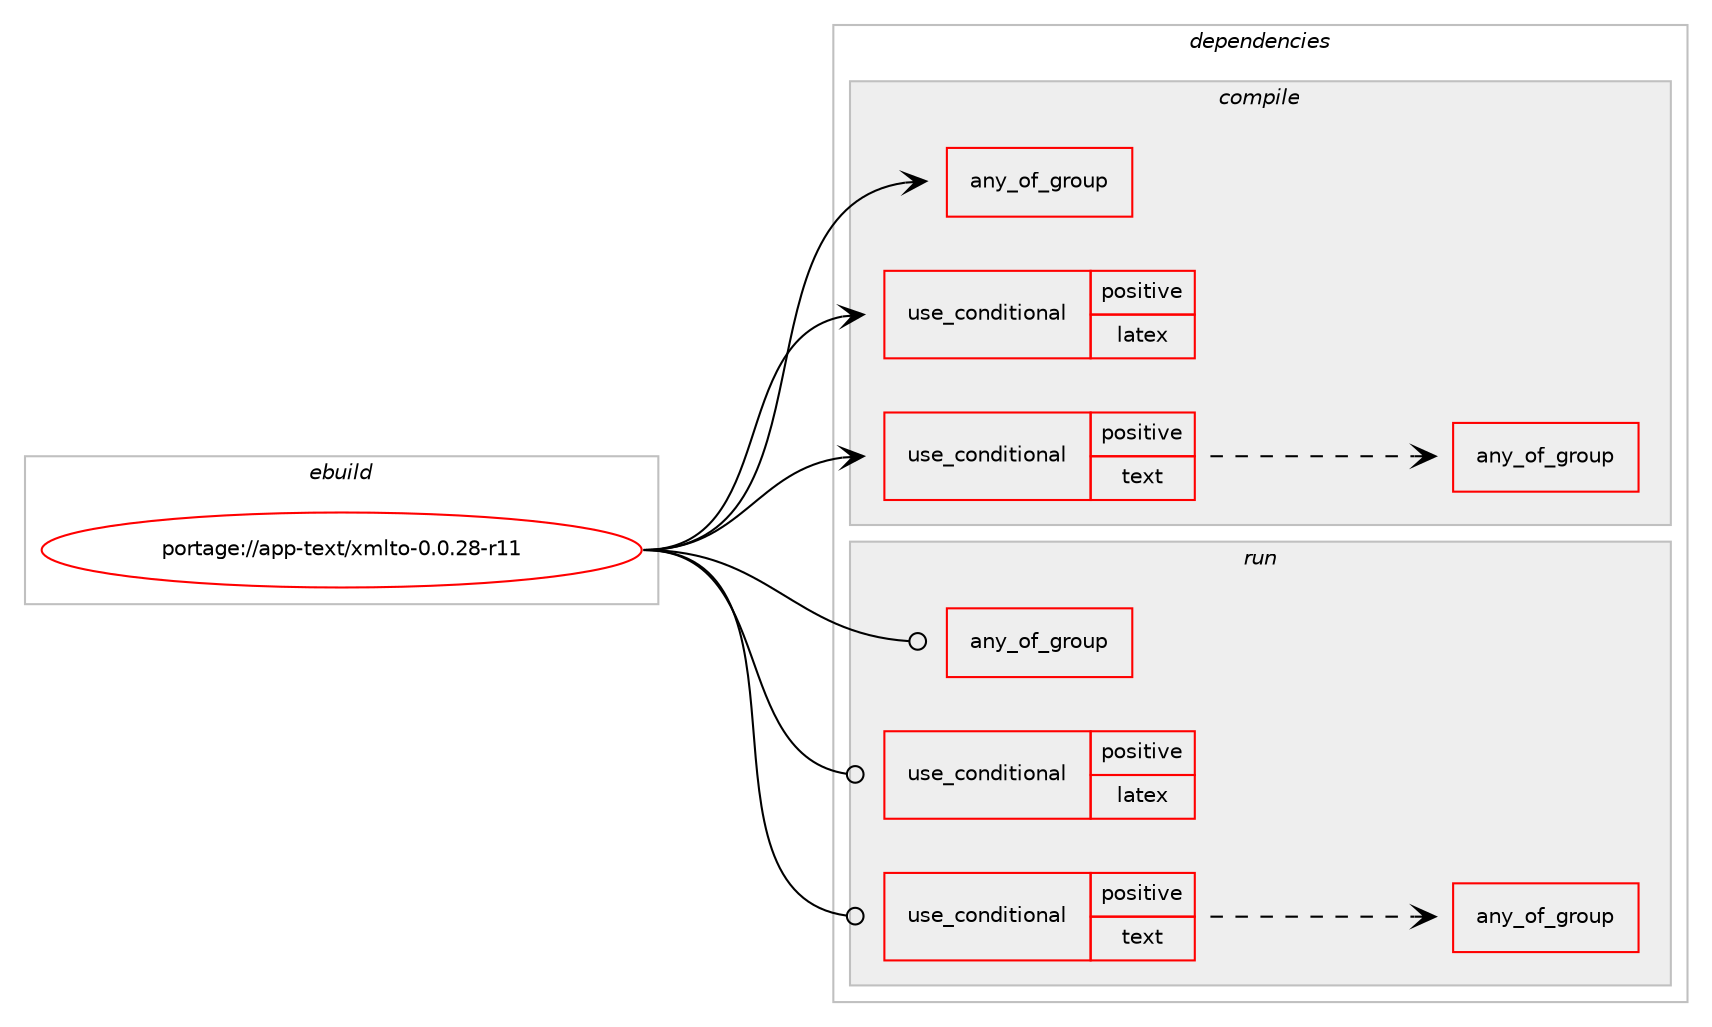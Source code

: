 digraph prolog {

# *************
# Graph options
# *************

newrank=true;
concentrate=true;
compound=true;
graph [rankdir=LR,fontname=Helvetica,fontsize=10,ranksep=1.5];#, ranksep=2.5, nodesep=0.2];
edge  [arrowhead=vee];
node  [fontname=Helvetica,fontsize=10];

# **********
# The ebuild
# **********

subgraph cluster_leftcol {
color=gray;
rank=same;
label=<<i>ebuild</i>>;
id [label="portage://app-text/xmlto-0.0.28-r11", color=red, width=4, href="../app-text/xmlto-0.0.28-r11.svg"];
}

# ****************
# The dependencies
# ****************

subgraph cluster_midcol {
color=gray;
label=<<i>dependencies</i>>;
subgraph cluster_compile {
fillcolor="#eeeeee";
style=filled;
label=<<i>compile</i>>;
subgraph any437 {
dependency27255 [label=<<TABLE BORDER="0" CELLBORDER="1" CELLSPACING="0" CELLPADDING="4"><TR><TD CELLPADDING="10">any_of_group</TD></TR></TABLE>>, shape=none, color=red];# *** BEGIN UNKNOWN DEPENDENCY TYPE (TODO) ***
# dependency27255 -> package_dependency(portage://app-text/xmlto-0.0.28-r11,install,no,sys-apps,util-linux,none,[,,],[],[])
# *** END UNKNOWN DEPENDENCY TYPE (TODO) ***

# *** BEGIN UNKNOWN DEPENDENCY TYPE (TODO) ***
# dependency27255 -> package_dependency(portage://app-text/xmlto-0.0.28-r11,install,no,app-misc,getopt,none,[,,],[],[])
# *** END UNKNOWN DEPENDENCY TYPE (TODO) ***

}
id:e -> dependency27255:w [weight=20,style="solid",arrowhead="vee"];
subgraph cond15844 {
dependency27256 [label=<<TABLE BORDER="0" CELLBORDER="1" CELLSPACING="0" CELLPADDING="4"><TR><TD ROWSPAN="3" CELLPADDING="10">use_conditional</TD></TR><TR><TD>positive</TD></TR><TR><TD>latex</TD></TR></TABLE>>, shape=none, color=red];
# *** BEGIN UNKNOWN DEPENDENCY TYPE (TODO) ***
# dependency27256 -> package_dependency(portage://app-text/xmlto-0.0.28-r11,install,no,dev-texlive,texlive-formatsextra,none,[,,],[],[])
# *** END UNKNOWN DEPENDENCY TYPE (TODO) ***

}
id:e -> dependency27256:w [weight=20,style="solid",arrowhead="vee"];
subgraph cond15845 {
dependency27257 [label=<<TABLE BORDER="0" CELLBORDER="1" CELLSPACING="0" CELLPADDING="4"><TR><TD ROWSPAN="3" CELLPADDING="10">use_conditional</TD></TR><TR><TD>positive</TD></TR><TR><TD>text</TD></TR></TABLE>>, shape=none, color=red];
subgraph any438 {
dependency27258 [label=<<TABLE BORDER="0" CELLBORDER="1" CELLSPACING="0" CELLPADDING="4"><TR><TD CELLPADDING="10">any_of_group</TD></TR></TABLE>>, shape=none, color=red];# *** BEGIN UNKNOWN DEPENDENCY TYPE (TODO) ***
# dependency27258 -> package_dependency(portage://app-text/xmlto-0.0.28-r11,install,no,virtual,w3m,none,[,,],[],[])
# *** END UNKNOWN DEPENDENCY TYPE (TODO) ***

# *** BEGIN UNKNOWN DEPENDENCY TYPE (TODO) ***
# dependency27258 -> package_dependency(portage://app-text/xmlto-0.0.28-r11,install,no,www-client,elinks,none,[,,],[],[])
# *** END UNKNOWN DEPENDENCY TYPE (TODO) ***

# *** BEGIN UNKNOWN DEPENDENCY TYPE (TODO) ***
# dependency27258 -> package_dependency(portage://app-text/xmlto-0.0.28-r11,install,no,www-client,links,none,[,,],[],[])
# *** END UNKNOWN DEPENDENCY TYPE (TODO) ***

# *** BEGIN UNKNOWN DEPENDENCY TYPE (TODO) ***
# dependency27258 -> package_dependency(portage://app-text/xmlto-0.0.28-r11,install,no,www-client,lynx,none,[,,],[],[])
# *** END UNKNOWN DEPENDENCY TYPE (TODO) ***

}
dependency27257:e -> dependency27258:w [weight=20,style="dashed",arrowhead="vee"];
}
id:e -> dependency27257:w [weight=20,style="solid",arrowhead="vee"];
# *** BEGIN UNKNOWN DEPENDENCY TYPE (TODO) ***
# id -> package_dependency(portage://app-text/xmlto-0.0.28-r11,install,no,app-shells,bash,none,[,,],[slot(0)],[])
# *** END UNKNOWN DEPENDENCY TYPE (TODO) ***

# *** BEGIN UNKNOWN DEPENDENCY TYPE (TODO) ***
# id -> package_dependency(portage://app-text/xmlto-0.0.28-r11,install,no,app-text,docbook-xml-dtd,none,[,,],[slot(4.2)],[])
# *** END UNKNOWN DEPENDENCY TYPE (TODO) ***

# *** BEGIN UNKNOWN DEPENDENCY TYPE (TODO) ***
# id -> package_dependency(portage://app-text/xmlto-0.0.28-r11,install,no,app-text,docbook-xsl-stylesheets,none,[,,],[],[])
# *** END UNKNOWN DEPENDENCY TYPE (TODO) ***

# *** BEGIN UNKNOWN DEPENDENCY TYPE (TODO) ***
# id -> package_dependency(portage://app-text/xmlto-0.0.28-r11,install,no,dev-libs,libxslt,none,[,,],[],[])
# *** END UNKNOWN DEPENDENCY TYPE (TODO) ***

}
subgraph cluster_compileandrun {
fillcolor="#eeeeee";
style=filled;
label=<<i>compile and run</i>>;
}
subgraph cluster_run {
fillcolor="#eeeeee";
style=filled;
label=<<i>run</i>>;
subgraph any439 {
dependency27259 [label=<<TABLE BORDER="0" CELLBORDER="1" CELLSPACING="0" CELLPADDING="4"><TR><TD CELLPADDING="10">any_of_group</TD></TR></TABLE>>, shape=none, color=red];# *** BEGIN UNKNOWN DEPENDENCY TYPE (TODO) ***
# dependency27259 -> package_dependency(portage://app-text/xmlto-0.0.28-r11,run,no,sys-apps,util-linux,none,[,,],[],[])
# *** END UNKNOWN DEPENDENCY TYPE (TODO) ***

# *** BEGIN UNKNOWN DEPENDENCY TYPE (TODO) ***
# dependency27259 -> package_dependency(portage://app-text/xmlto-0.0.28-r11,run,no,app-misc,getopt,none,[,,],[],[])
# *** END UNKNOWN DEPENDENCY TYPE (TODO) ***

}
id:e -> dependency27259:w [weight=20,style="solid",arrowhead="odot"];
subgraph cond15846 {
dependency27260 [label=<<TABLE BORDER="0" CELLBORDER="1" CELLSPACING="0" CELLPADDING="4"><TR><TD ROWSPAN="3" CELLPADDING="10">use_conditional</TD></TR><TR><TD>positive</TD></TR><TR><TD>latex</TD></TR></TABLE>>, shape=none, color=red];
# *** BEGIN UNKNOWN DEPENDENCY TYPE (TODO) ***
# dependency27260 -> package_dependency(portage://app-text/xmlto-0.0.28-r11,run,no,dev-texlive,texlive-formatsextra,none,[,,],[],[])
# *** END UNKNOWN DEPENDENCY TYPE (TODO) ***

}
id:e -> dependency27260:w [weight=20,style="solid",arrowhead="odot"];
subgraph cond15847 {
dependency27261 [label=<<TABLE BORDER="0" CELLBORDER="1" CELLSPACING="0" CELLPADDING="4"><TR><TD ROWSPAN="3" CELLPADDING="10">use_conditional</TD></TR><TR><TD>positive</TD></TR><TR><TD>text</TD></TR></TABLE>>, shape=none, color=red];
subgraph any440 {
dependency27262 [label=<<TABLE BORDER="0" CELLBORDER="1" CELLSPACING="0" CELLPADDING="4"><TR><TD CELLPADDING="10">any_of_group</TD></TR></TABLE>>, shape=none, color=red];# *** BEGIN UNKNOWN DEPENDENCY TYPE (TODO) ***
# dependency27262 -> package_dependency(portage://app-text/xmlto-0.0.28-r11,run,no,virtual,w3m,none,[,,],[],[])
# *** END UNKNOWN DEPENDENCY TYPE (TODO) ***

# *** BEGIN UNKNOWN DEPENDENCY TYPE (TODO) ***
# dependency27262 -> package_dependency(portage://app-text/xmlto-0.0.28-r11,run,no,www-client,elinks,none,[,,],[],[])
# *** END UNKNOWN DEPENDENCY TYPE (TODO) ***

# *** BEGIN UNKNOWN DEPENDENCY TYPE (TODO) ***
# dependency27262 -> package_dependency(portage://app-text/xmlto-0.0.28-r11,run,no,www-client,links,none,[,,],[],[])
# *** END UNKNOWN DEPENDENCY TYPE (TODO) ***

# *** BEGIN UNKNOWN DEPENDENCY TYPE (TODO) ***
# dependency27262 -> package_dependency(portage://app-text/xmlto-0.0.28-r11,run,no,www-client,lynx,none,[,,],[],[])
# *** END UNKNOWN DEPENDENCY TYPE (TODO) ***

}
dependency27261:e -> dependency27262:w [weight=20,style="dashed",arrowhead="vee"];
}
id:e -> dependency27261:w [weight=20,style="solid",arrowhead="odot"];
# *** BEGIN UNKNOWN DEPENDENCY TYPE (TODO) ***
# id -> package_dependency(portage://app-text/xmlto-0.0.28-r11,run,no,app-shells,bash,none,[,,],[slot(0)],[])
# *** END UNKNOWN DEPENDENCY TYPE (TODO) ***

# *** BEGIN UNKNOWN DEPENDENCY TYPE (TODO) ***
# id -> package_dependency(portage://app-text/xmlto-0.0.28-r11,run,no,app-text,docbook-xml-dtd,none,[,,],[slot(4.2)],[])
# *** END UNKNOWN DEPENDENCY TYPE (TODO) ***

# *** BEGIN UNKNOWN DEPENDENCY TYPE (TODO) ***
# id -> package_dependency(portage://app-text/xmlto-0.0.28-r11,run,no,app-text,docbook-xsl-stylesheets,none,[,,],[],[])
# *** END UNKNOWN DEPENDENCY TYPE (TODO) ***

# *** BEGIN UNKNOWN DEPENDENCY TYPE (TODO) ***
# id -> package_dependency(portage://app-text/xmlto-0.0.28-r11,run,no,dev-libs,libxslt,none,[,,],[],[])
# *** END UNKNOWN DEPENDENCY TYPE (TODO) ***

}
}

# **************
# The candidates
# **************

subgraph cluster_choices {
rank=same;
color=gray;
label=<<i>candidates</i>>;

}

}
